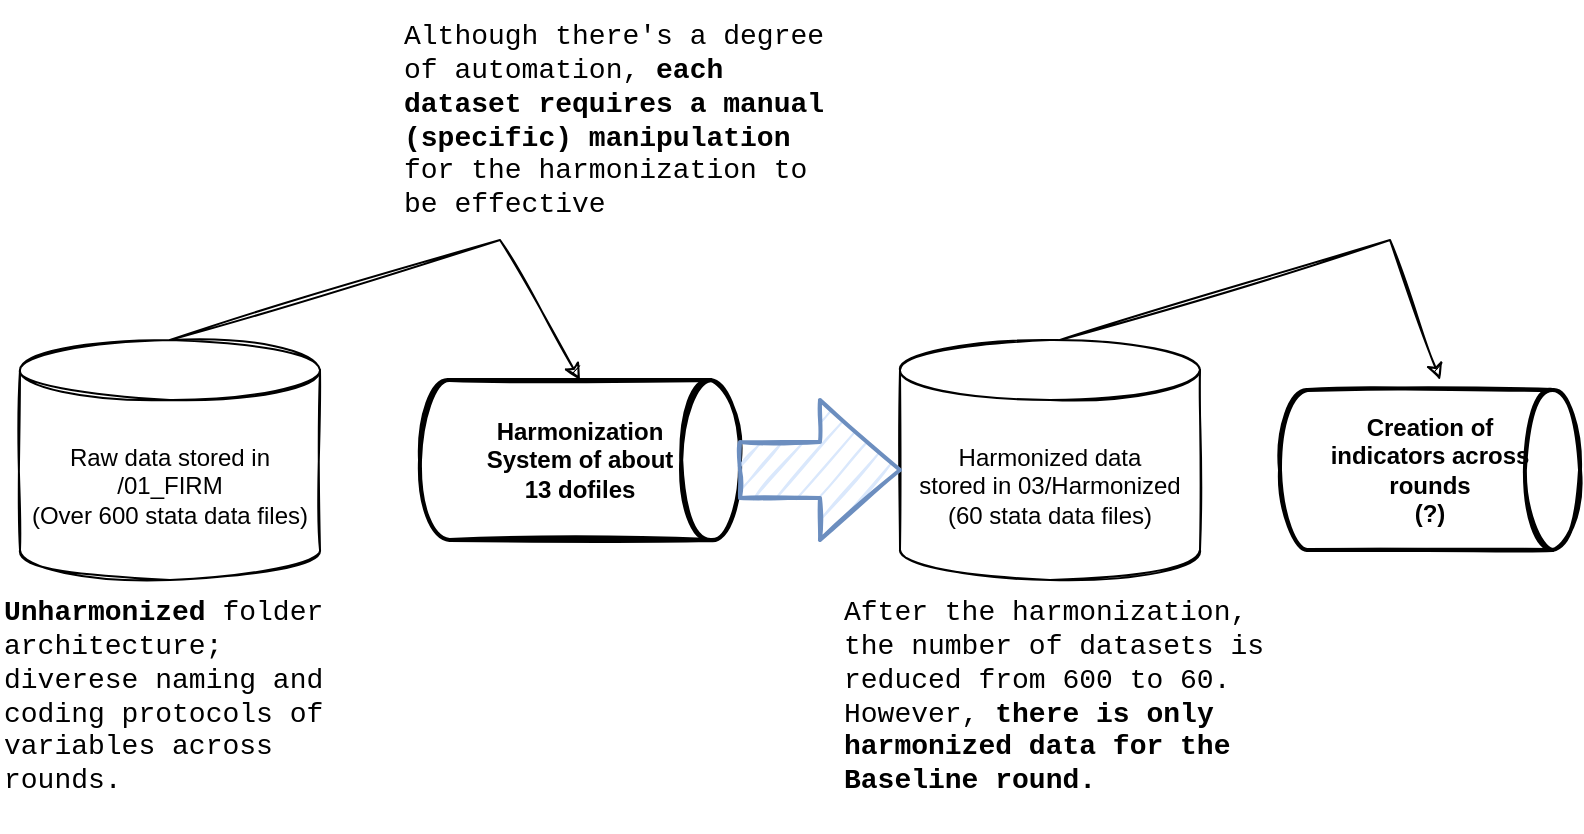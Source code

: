 <mxfile version="15.7.4" type="github">
  <diagram id="DLzQyiduDrIikC9o6ego" name="Page-1">
    <mxGraphModel dx="1422" dy="794" grid="1" gridSize="10" guides="1" tooltips="1" connect="1" arrows="1" fold="1" page="1" pageScale="1" pageWidth="1169" pageHeight="827" math="0" shadow="0">
      <root>
        <mxCell id="0" />
        <mxCell id="1" parent="0" />
        <mxCell id="Q_4Ov2yojhcQS-wfZ1ic-2" value="Harmonization&lt;br&gt;System of about &lt;br&gt;13 dofiles" style="strokeWidth=2;html=1;shape=mxgraph.flowchart.direct_data;align=center;sketch=1;verticalAlign=middle;whiteSpace=wrap;fontStyle=1" parent="1" vertex="1">
          <mxGeometry x="240" y="300" width="160" height="80" as="geometry" />
        </mxCell>
        <mxCell id="Q_4Ov2yojhcQS-wfZ1ic-4" value="" style="endArrow=classic;html=1;rounded=0;exitX=0.5;exitY=0;exitDx=0;exitDy=0;exitPerimeter=0;entryX=0.5;entryY=0;entryDx=0;entryDy=0;entryPerimeter=0;sketch=1;" parent="1" source="-hGgSbi9Vjy-FhReLC_4-1" target="Q_4Ov2yojhcQS-wfZ1ic-2" edge="1">
          <mxGeometry width="50" height="50" relative="1" as="geometry">
            <mxPoint x="162.03" y="262" as="sourcePoint" />
            <mxPoint x="610" y="380" as="targetPoint" />
            <Array as="points">
              <mxPoint x="280" y="230" />
            </Array>
          </mxGeometry>
        </mxCell>
        <mxCell id="-hGgSbi9Vjy-FhReLC_4-1" value="Raw data stored in /01_FIRM&lt;br&gt;(Over 600 stata data files)" style="shape=cylinder3;whiteSpace=wrap;html=1;boundedLbl=1;backgroundOutline=1;size=15;sketch=1;" parent="1" vertex="1">
          <mxGeometry x="40" y="280" width="150" height="120" as="geometry" />
        </mxCell>
        <mxCell id="-hGgSbi9Vjy-FhReLC_4-2" value="&lt;b&gt;Unharmonized&lt;/b&gt; folder architecture; diverese naming and coding protocols of variables across rounds." style="text;html=1;strokeColor=none;fillColor=none;align=left;verticalAlign=middle;whiteSpace=wrap;rounded=0;sketch=1;fontFamily=Courier New;fontSize=14;" parent="1" vertex="1">
          <mxGeometry x="30" y="405" width="185" height="106" as="geometry" />
        </mxCell>
        <mxCell id="-hGgSbi9Vjy-FhReLC_4-3" value="Harmonized data&lt;br&gt;stored in 03/Harmonized&lt;br&gt;(60 stata data files)" style="shape=cylinder3;whiteSpace=wrap;html=1;boundedLbl=1;backgroundOutline=1;size=15;sketch=1;" parent="1" vertex="1">
          <mxGeometry x="480" y="280" width="150" height="120" as="geometry" />
        </mxCell>
        <mxCell id="-hGgSbi9Vjy-FhReLC_4-5" value="" style="verticalLabelPosition=bottom;verticalAlign=top;html=1;strokeWidth=2;shape=mxgraph.arrows2.arrow;dy=0.6;dx=40;notch=0;labelBackgroundColor=#D5E8D4;fillColor=#dae8fc;strokeColor=#6c8ebf;sketch=1;" parent="1" vertex="1">
          <mxGeometry x="400" y="310" width="80" height="70" as="geometry" />
        </mxCell>
        <mxCell id="-hGgSbi9Vjy-FhReLC_4-6" value="Although there&#39;s a degree of automation, &lt;b&gt;each dataset requires a manual (specific) manipulation&lt;/b&gt; for the harmonization to be effective" style="text;html=1;strokeColor=none;fillColor=none;align=left;verticalAlign=middle;whiteSpace=wrap;rounded=0;sketch=1;fontFamily=Courier New;fontSize=14;" parent="1" vertex="1">
          <mxGeometry x="230" y="110" width="220" height="120" as="geometry" />
        </mxCell>
        <mxCell id="mOYpci0dWvDJDmUPzheW-2" value="After the harmonization, the number of datasets is reduced from 600 to 60. However, &lt;b&gt;there is only harmonized data for the Baseline round.&lt;/b&gt;" style="text;html=1;strokeColor=none;fillColor=none;align=left;verticalAlign=middle;whiteSpace=wrap;rounded=0;sketch=1;fontFamily=Courier New;fontSize=14;" vertex="1" parent="1">
          <mxGeometry x="450" y="390" width="230" height="136" as="geometry" />
        </mxCell>
        <mxCell id="mOYpci0dWvDJDmUPzheW-3" value="Creation of&lt;br&gt;indicators across &lt;br&gt;rounds&lt;br&gt;(?)" style="strokeWidth=2;html=1;shape=mxgraph.flowchart.direct_data;align=center;sketch=1;verticalAlign=middle;whiteSpace=wrap;fontStyle=1" vertex="1" parent="1">
          <mxGeometry x="670" y="305" width="150" height="80" as="geometry" />
        </mxCell>
        <mxCell id="mOYpci0dWvDJDmUPzheW-4" value="" style="endArrow=classic;html=1;rounded=0;exitX=0.5;exitY=0;exitDx=0;exitDy=0;exitPerimeter=0;sketch=1;" edge="1" parent="1">
          <mxGeometry width="50" height="50" relative="1" as="geometry">
            <mxPoint x="560" y="280" as="sourcePoint" />
            <mxPoint x="750" y="300" as="targetPoint" />
            <Array as="points">
              <mxPoint x="725" y="230" />
            </Array>
          </mxGeometry>
        </mxCell>
      </root>
    </mxGraphModel>
  </diagram>
</mxfile>
